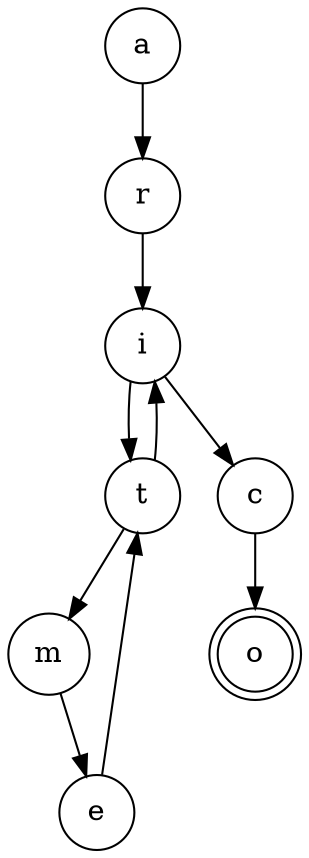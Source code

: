 digraph {   
    node [shape = doublecircle, color = black] o ;
    node [shape = circle];
    node [color= black];
    a -> r -> i -> t -> m -> e -> t -> i -> c -> o;	
}